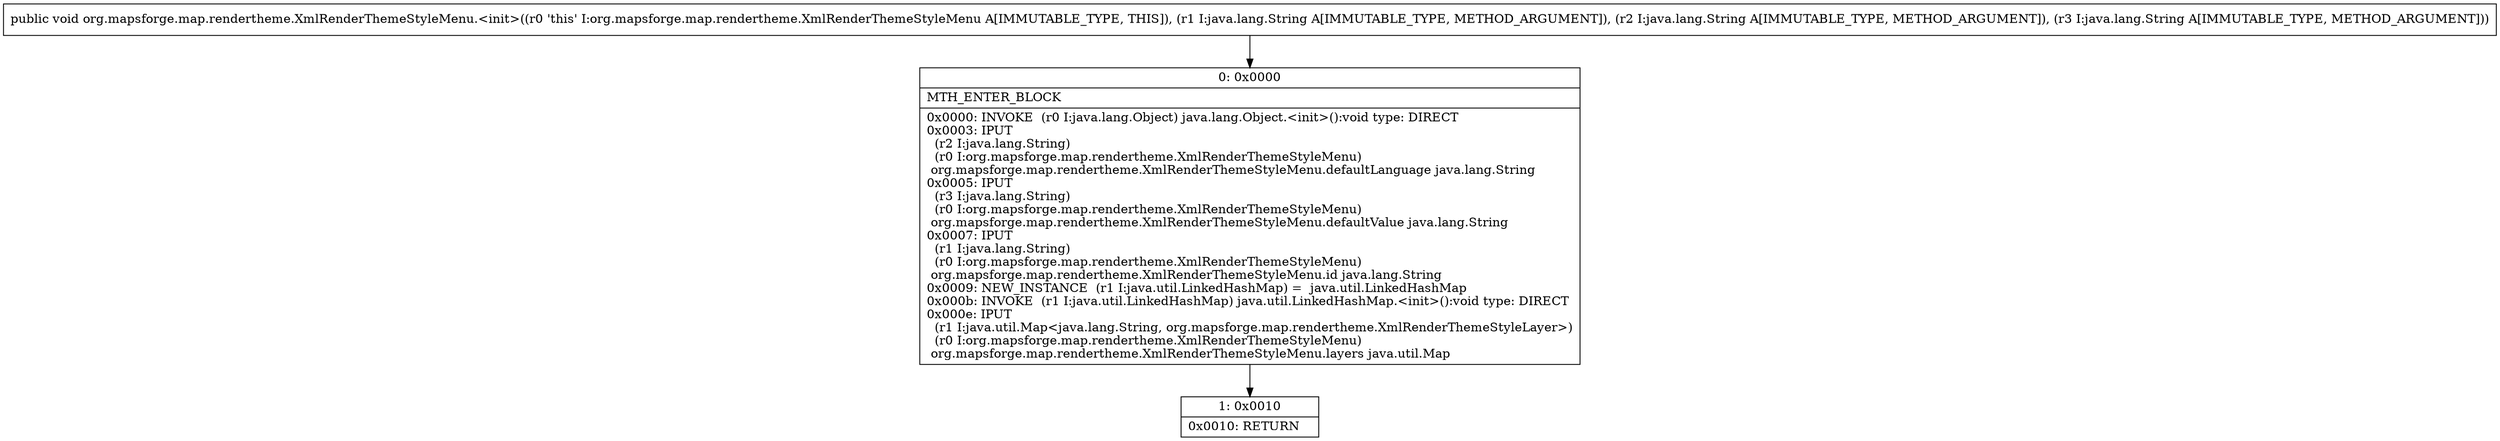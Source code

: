 digraph "CFG fororg.mapsforge.map.rendertheme.XmlRenderThemeStyleMenu.\<init\>(Ljava\/lang\/String;Ljava\/lang\/String;Ljava\/lang\/String;)V" {
Node_0 [shape=record,label="{0\:\ 0x0000|MTH_ENTER_BLOCK\l|0x0000: INVOKE  (r0 I:java.lang.Object) java.lang.Object.\<init\>():void type: DIRECT \l0x0003: IPUT  \l  (r2 I:java.lang.String)\l  (r0 I:org.mapsforge.map.rendertheme.XmlRenderThemeStyleMenu)\l org.mapsforge.map.rendertheme.XmlRenderThemeStyleMenu.defaultLanguage java.lang.String \l0x0005: IPUT  \l  (r3 I:java.lang.String)\l  (r0 I:org.mapsforge.map.rendertheme.XmlRenderThemeStyleMenu)\l org.mapsforge.map.rendertheme.XmlRenderThemeStyleMenu.defaultValue java.lang.String \l0x0007: IPUT  \l  (r1 I:java.lang.String)\l  (r0 I:org.mapsforge.map.rendertheme.XmlRenderThemeStyleMenu)\l org.mapsforge.map.rendertheme.XmlRenderThemeStyleMenu.id java.lang.String \l0x0009: NEW_INSTANCE  (r1 I:java.util.LinkedHashMap) =  java.util.LinkedHashMap \l0x000b: INVOKE  (r1 I:java.util.LinkedHashMap) java.util.LinkedHashMap.\<init\>():void type: DIRECT \l0x000e: IPUT  \l  (r1 I:java.util.Map\<java.lang.String, org.mapsforge.map.rendertheme.XmlRenderThemeStyleLayer\>)\l  (r0 I:org.mapsforge.map.rendertheme.XmlRenderThemeStyleMenu)\l org.mapsforge.map.rendertheme.XmlRenderThemeStyleMenu.layers java.util.Map \l}"];
Node_1 [shape=record,label="{1\:\ 0x0010|0x0010: RETURN   \l}"];
MethodNode[shape=record,label="{public void org.mapsforge.map.rendertheme.XmlRenderThemeStyleMenu.\<init\>((r0 'this' I:org.mapsforge.map.rendertheme.XmlRenderThemeStyleMenu A[IMMUTABLE_TYPE, THIS]), (r1 I:java.lang.String A[IMMUTABLE_TYPE, METHOD_ARGUMENT]), (r2 I:java.lang.String A[IMMUTABLE_TYPE, METHOD_ARGUMENT]), (r3 I:java.lang.String A[IMMUTABLE_TYPE, METHOD_ARGUMENT])) }"];
MethodNode -> Node_0;
Node_0 -> Node_1;
}

